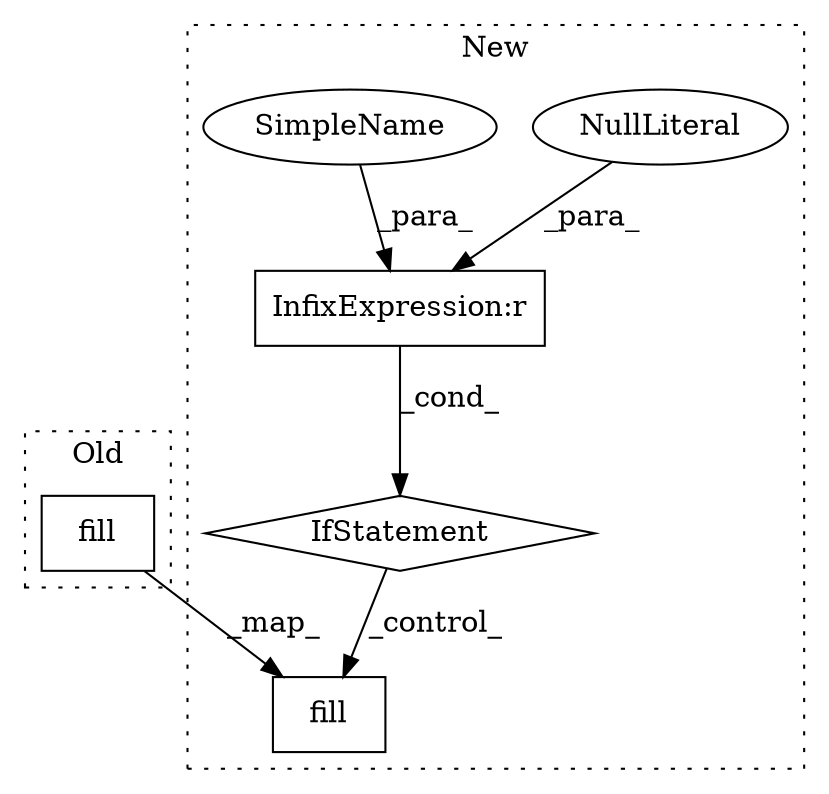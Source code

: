 digraph G {
subgraph cluster0 {
1 [label="fill" a="32" s="7993,8023" l="5,1" shape="box"];
label = "Old";
style="dotted";
}
subgraph cluster1 {
2 [label="fill" a="32" s="8275,8305" l="5,1" shape="box"];
3 [label="InfixExpression:r" a="27" s="8250" l="4" shape="box"];
4 [label="NullLiteral" a="33" s="8254" l="4" shape="ellipse"];
5 [label="IfStatement" a="25" s="8235,8258" l="4,2" shape="diamond"];
6 [label="SimpleName" a="42" s="8239" l="11" shape="ellipse"];
label = "New";
style="dotted";
}
1 -> 2 [label="_map_"];
3 -> 5 [label="_cond_"];
4 -> 3 [label="_para_"];
5 -> 2 [label="_control_"];
6 -> 3 [label="_para_"];
}